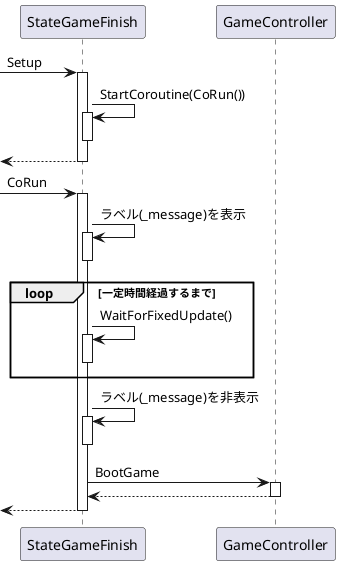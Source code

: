 @startuml

[-> StateGameFinish : Setup
activate StateGameFinish
    StateGameFinish -> StateGameFinish : StartCoroutine(CoRun())
        activate StateGameFinish
        deactivate StateGameFinish
    [<-- StateGameFinish
deactivate StateGameFinish

[-> StateGameFinish : CoRun
activate StateGameFinish
    StateGameFinish -> StateGameFinish : ラベル(_message)を表示
    activate StateGameFinish
    deactivate StateGameFinish
    loop 一定時間経過するまで
        StateGameFinish -> StateGameFinish : WaitForFixedUpdate()
        activate StateGameFinish
        deactivate StateGameFinish
    end
    StateGameFinish -> StateGameFinish : ラベル(_message)を非表示
    activate StateGameFinish
    deactivate StateGameFinish
    StateGameFinish -> GameController : BootGame
    activate GameController
        StateGameFinish <-- GameController
    deactivate GameController
    [<-- StateGameFinish
deactivate StateGameFinish


@enduml
